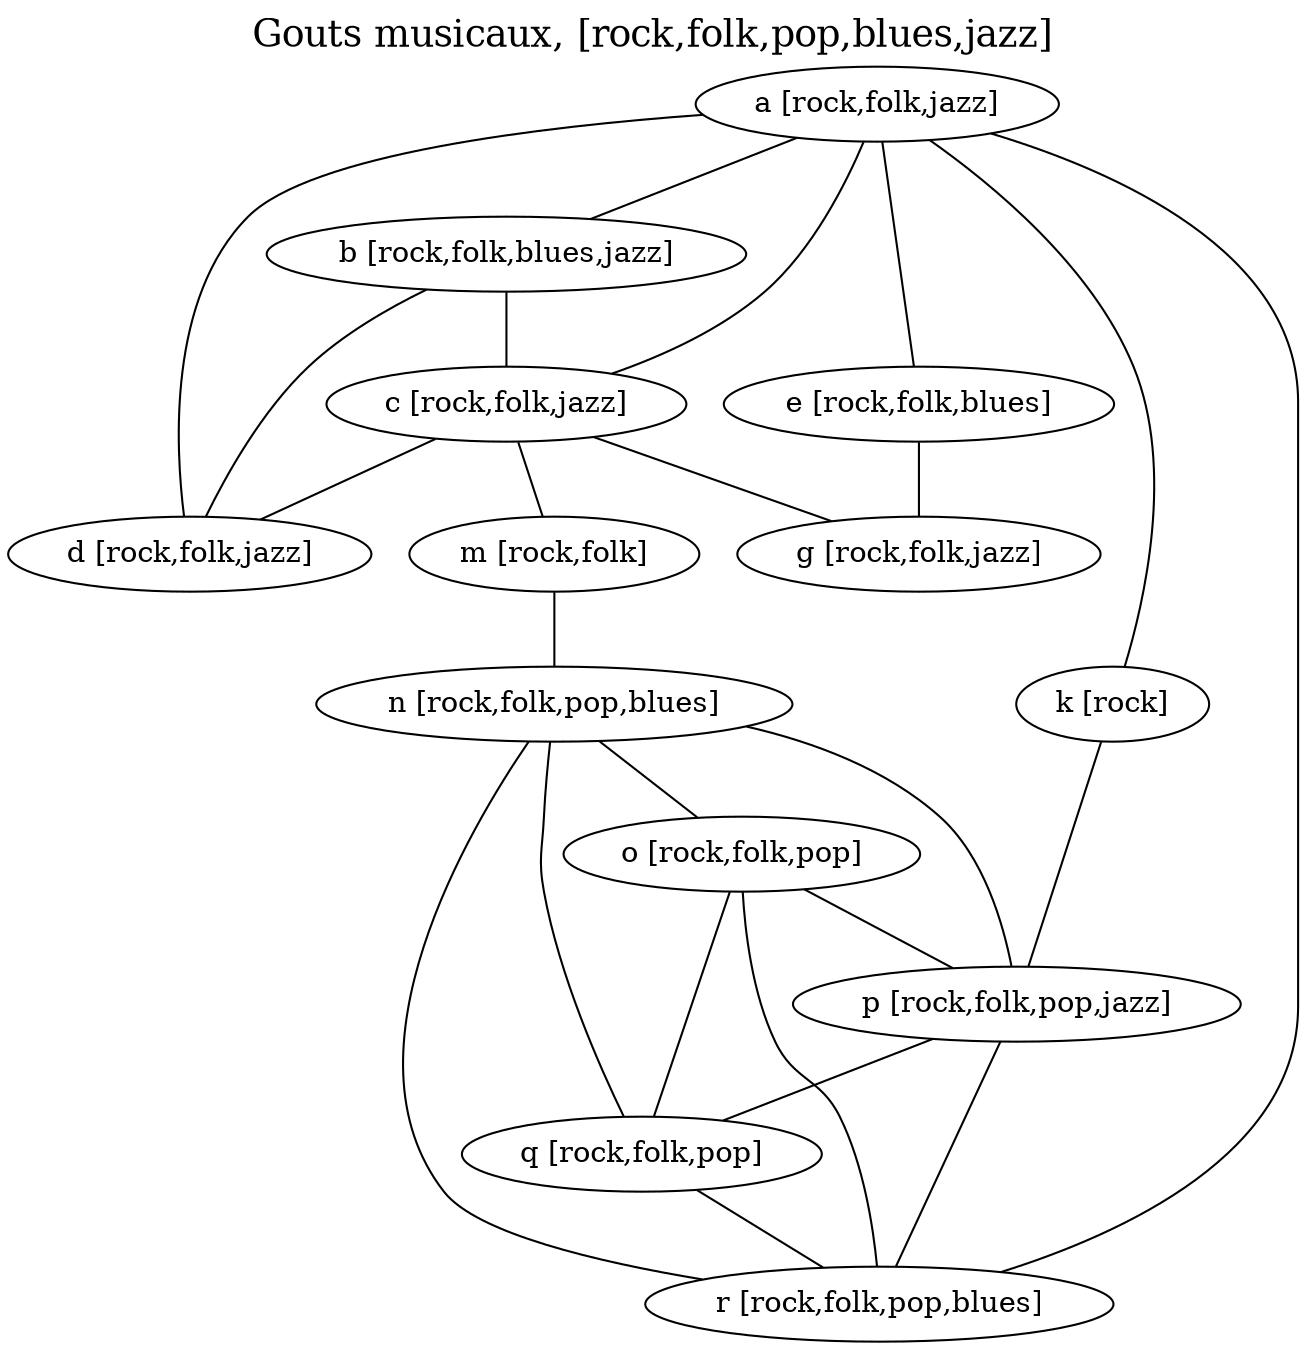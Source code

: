 Graph {
	labelloc=top;
	fontsize=18;
	label="Gouts musicaux, [rock,folk,pop,blues,jazz]";
	a [label="a [rock,folk,jazz]"];
	b [label="b [rock,folk,blues,jazz]"];
	c [label="c [rock,folk,jazz]"];
	d [label="d [rock,folk,jazz]"];
	e [label="e [rock,folk,blues]"];
	g [label="g [rock,folk,jazz]"];
	k [label="k [rock]"];
	m [label="m [rock,folk]"];
	n [label="n [rock,folk,pop,blues]"];
	o [label="o [rock,folk,pop]"];
	p [label="p [rock,folk,pop,jazz]"];
	q [label="q [rock,folk,pop]"];
	r [label="r [rock,folk,pop,blues]"];
	a -- b;
	a -- c;
	a -- d;
	a -- e;
	a -- k;
	a -- r;
	b -- c;
	b -- d;
	c -- d;
	c -- g;
	c -- m;
	e -- g;
	k -- p;
	m -- n;
	n -- o;
	n -- p;
	n -- q;
	n -- r;
	o -- p;
	o -- q;
	o -- r;
	p -- q;
	p -- r;
	q -- r;
}